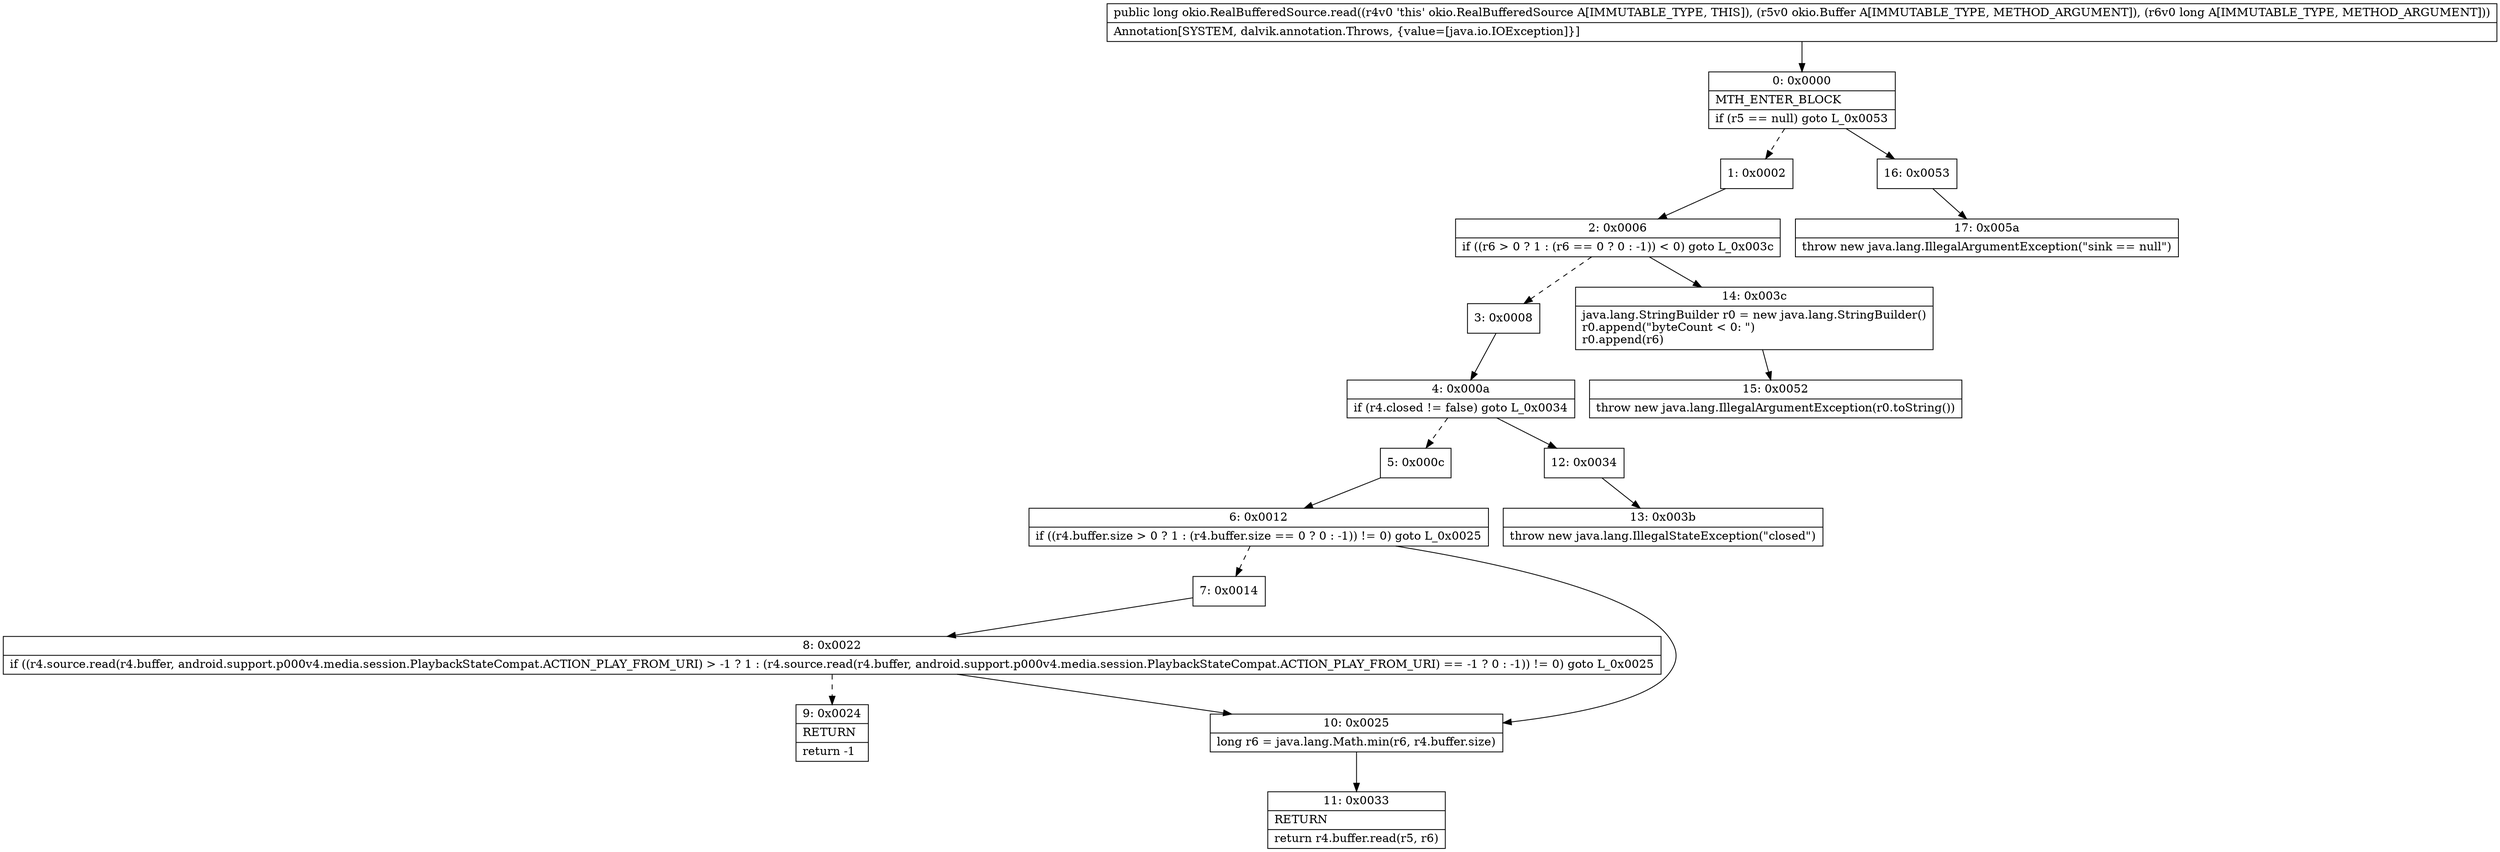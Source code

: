 digraph "CFG forokio.RealBufferedSource.read(Lokio\/Buffer;J)J" {
Node_0 [shape=record,label="{0\:\ 0x0000|MTH_ENTER_BLOCK\l|if (r5 == null) goto L_0x0053\l}"];
Node_1 [shape=record,label="{1\:\ 0x0002}"];
Node_2 [shape=record,label="{2\:\ 0x0006|if ((r6 \> 0 ? 1 : (r6 == 0 ? 0 : \-1)) \< 0) goto L_0x003c\l}"];
Node_3 [shape=record,label="{3\:\ 0x0008}"];
Node_4 [shape=record,label="{4\:\ 0x000a|if (r4.closed != false) goto L_0x0034\l}"];
Node_5 [shape=record,label="{5\:\ 0x000c}"];
Node_6 [shape=record,label="{6\:\ 0x0012|if ((r4.buffer.size \> 0 ? 1 : (r4.buffer.size == 0 ? 0 : \-1)) != 0) goto L_0x0025\l}"];
Node_7 [shape=record,label="{7\:\ 0x0014}"];
Node_8 [shape=record,label="{8\:\ 0x0022|if ((r4.source.read(r4.buffer, android.support.p000v4.media.session.PlaybackStateCompat.ACTION_PLAY_FROM_URI) \> \-1 ? 1 : (r4.source.read(r4.buffer, android.support.p000v4.media.session.PlaybackStateCompat.ACTION_PLAY_FROM_URI) == \-1 ? 0 : \-1)) != 0) goto L_0x0025\l}"];
Node_9 [shape=record,label="{9\:\ 0x0024|RETURN\l|return \-1\l}"];
Node_10 [shape=record,label="{10\:\ 0x0025|long r6 = java.lang.Math.min(r6, r4.buffer.size)\l}"];
Node_11 [shape=record,label="{11\:\ 0x0033|RETURN\l|return r4.buffer.read(r5, r6)\l}"];
Node_12 [shape=record,label="{12\:\ 0x0034}"];
Node_13 [shape=record,label="{13\:\ 0x003b|throw new java.lang.IllegalStateException(\"closed\")\l}"];
Node_14 [shape=record,label="{14\:\ 0x003c|java.lang.StringBuilder r0 = new java.lang.StringBuilder()\lr0.append(\"byteCount \< 0: \")\lr0.append(r6)\l}"];
Node_15 [shape=record,label="{15\:\ 0x0052|throw new java.lang.IllegalArgumentException(r0.toString())\l}"];
Node_16 [shape=record,label="{16\:\ 0x0053}"];
Node_17 [shape=record,label="{17\:\ 0x005a|throw new java.lang.IllegalArgumentException(\"sink == null\")\l}"];
MethodNode[shape=record,label="{public long okio.RealBufferedSource.read((r4v0 'this' okio.RealBufferedSource A[IMMUTABLE_TYPE, THIS]), (r5v0 okio.Buffer A[IMMUTABLE_TYPE, METHOD_ARGUMENT]), (r6v0 long A[IMMUTABLE_TYPE, METHOD_ARGUMENT]))  | Annotation[SYSTEM, dalvik.annotation.Throws, \{value=[java.io.IOException]\}]\l}"];
MethodNode -> Node_0;
Node_0 -> Node_1[style=dashed];
Node_0 -> Node_16;
Node_1 -> Node_2;
Node_2 -> Node_3[style=dashed];
Node_2 -> Node_14;
Node_3 -> Node_4;
Node_4 -> Node_5[style=dashed];
Node_4 -> Node_12;
Node_5 -> Node_6;
Node_6 -> Node_7[style=dashed];
Node_6 -> Node_10;
Node_7 -> Node_8;
Node_8 -> Node_9[style=dashed];
Node_8 -> Node_10;
Node_10 -> Node_11;
Node_12 -> Node_13;
Node_14 -> Node_15;
Node_16 -> Node_17;
}

